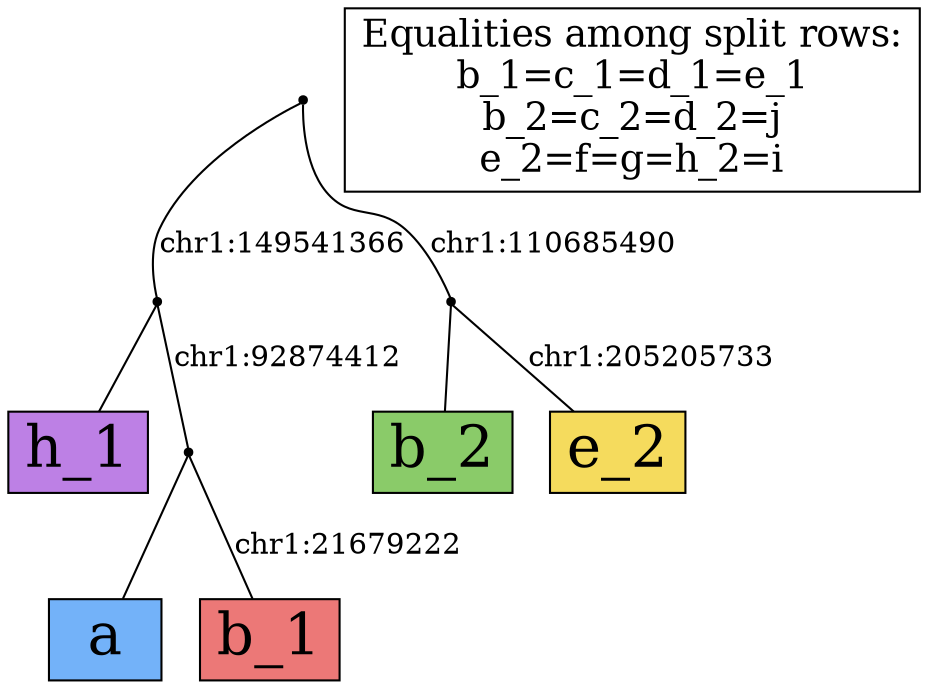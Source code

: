 digraph {
a[label="a",shape=box,style=filled,fontsize=28,fillcolor="#73B2F9"];
b_1[label="b_1",shape=box,style=filled,fontsize=28,fillcolor="#EC7877"];
b_2[label="b_2",shape=box,style=filled,fontsize=28,fillcolor="#8ACB69"];
e_2[label="e_2",shape=box,style=filled,fontsize=28,fillcolor="#F5DB5D"];
h_1[label="h_1",shape=box,style=filled,fontsize=28,fillcolor="#BD80E5"];
legend[label="Equalities among split rows:
b_1=c_1=d_1=e_1
b_2=c_2=d_2=j
e_2=f=g=h_2=i
",shape=box,fontsize=18];
Int1[shape=point,style=filled,fillcolor=black,label=""];
Int1 -> a[arrowhead=none, label=""];
Int1 -> b_1[arrowhead=none, label="chr1:21679222"];
Int2[shape=point,style=filled,fillcolor=black,label=""];
Int2 -> h_1[arrowhead=none, label=""];
Int2 -> Int1[arrowhead=none, label="chr1:92874412"];
Int3[shape=point,style=filled,fillcolor=black,label=""];
Int3 -> b_2[arrowhead=none, label=""];
Int3 -> e_2[arrowhead=none, label="chr1:205205733"];
Int4[shape=point,style=filled,fillcolor=black,label=""];
Int4 -> Int2[arrowhead=none, label="chr1:149541366"];
Int4 -> Int3[arrowhead=none, label="chr1:110685490"];
}